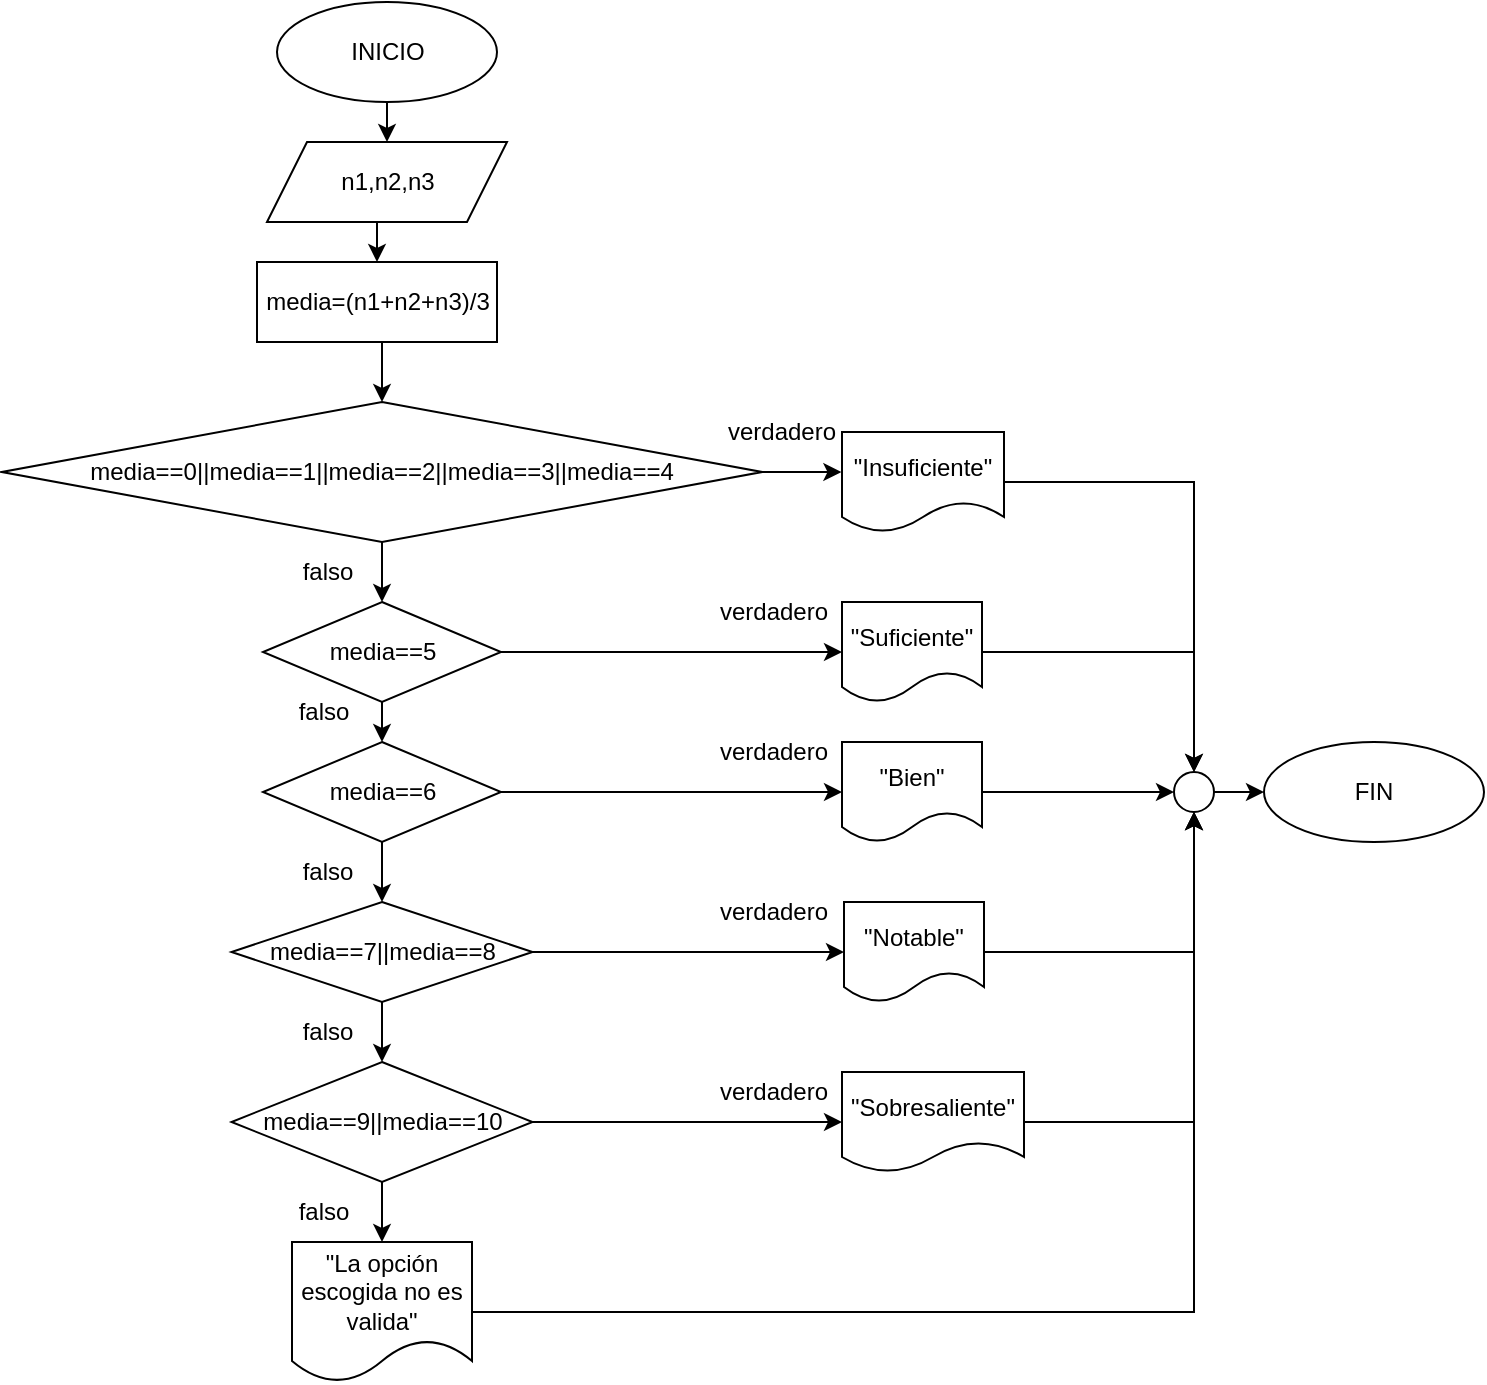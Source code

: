 <mxfile version="21.6.5" type="device">
  <diagram id="C5RBs43oDa-KdzZeNtuy" name="Page-1">
    <mxGraphModel dx="901" dy="527" grid="1" gridSize="10" guides="1" tooltips="1" connect="1" arrows="1" fold="1" page="1" pageScale="1" pageWidth="827" pageHeight="1169" math="0" shadow="0">
      <root>
        <mxCell id="WIyWlLk6GJQsqaUBKTNV-0" />
        <mxCell id="WIyWlLk6GJQsqaUBKTNV-1" parent="WIyWlLk6GJQsqaUBKTNV-0" />
        <mxCell id="dVi34uFo3yBI7F68kZax-49" style="edgeStyle=orthogonalEdgeStyle;rounded=0;orthogonalLoop=1;jettySize=auto;html=1;exitX=0.5;exitY=1;exitDx=0;exitDy=0;entryX=0.5;entryY=0;entryDx=0;entryDy=0;" edge="1" parent="WIyWlLk6GJQsqaUBKTNV-1" source="dVi34uFo3yBI7F68kZax-5" target="dVi34uFo3yBI7F68kZax-7">
          <mxGeometry relative="1" as="geometry" />
        </mxCell>
        <mxCell id="dVi34uFo3yBI7F68kZax-5" value="INICIO" style="ellipse;whiteSpace=wrap;html=1;" vertex="1" parent="WIyWlLk6GJQsqaUBKTNV-1">
          <mxGeometry x="156.5" y="40" width="110" height="50" as="geometry" />
        </mxCell>
        <mxCell id="dVi34uFo3yBI7F68kZax-50" style="edgeStyle=orthogonalEdgeStyle;rounded=0;orthogonalLoop=1;jettySize=auto;html=1;exitX=0.5;exitY=1;exitDx=0;exitDy=0;entryX=0.5;entryY=0;entryDx=0;entryDy=0;" edge="1" parent="WIyWlLk6GJQsqaUBKTNV-1" source="dVi34uFo3yBI7F68kZax-7" target="dVi34uFo3yBI7F68kZax-62">
          <mxGeometry relative="1" as="geometry">
            <mxPoint x="206.5" y="160" as="targetPoint" />
          </mxGeometry>
        </mxCell>
        <mxCell id="dVi34uFo3yBI7F68kZax-7" value="n1,n2,n3" style="shape=parallelogram;perimeter=parallelogramPerimeter;whiteSpace=wrap;html=1;fixedSize=1;" vertex="1" parent="WIyWlLk6GJQsqaUBKTNV-1">
          <mxGeometry x="151.5" y="110" width="120" height="40" as="geometry" />
        </mxCell>
        <mxCell id="dVi34uFo3yBI7F68kZax-109" style="edgeStyle=orthogonalEdgeStyle;rounded=0;orthogonalLoop=1;jettySize=auto;html=1;exitX=0.5;exitY=1;exitDx=0;exitDy=0;entryX=0.5;entryY=0;entryDx=0;entryDy=0;" edge="1" parent="WIyWlLk6GJQsqaUBKTNV-1" source="dVi34uFo3yBI7F68kZax-62" target="dVi34uFo3yBI7F68kZax-108">
          <mxGeometry relative="1" as="geometry" />
        </mxCell>
        <mxCell id="dVi34uFo3yBI7F68kZax-62" value="media=(n1+n2+n3)/3" style="rounded=0;whiteSpace=wrap;html=1;" vertex="1" parent="WIyWlLk6GJQsqaUBKTNV-1">
          <mxGeometry x="146.5" y="170" width="120" height="40" as="geometry" />
        </mxCell>
        <mxCell id="dVi34uFo3yBI7F68kZax-123" style="edgeStyle=orthogonalEdgeStyle;rounded=0;orthogonalLoop=1;jettySize=auto;html=1;exitX=0.5;exitY=1;exitDx=0;exitDy=0;entryX=0.5;entryY=0;entryDx=0;entryDy=0;" edge="1" parent="WIyWlLk6GJQsqaUBKTNV-1" source="dVi34uFo3yBI7F68kZax-108" target="dVi34uFo3yBI7F68kZax-111">
          <mxGeometry relative="1" as="geometry" />
        </mxCell>
        <mxCell id="dVi34uFo3yBI7F68kZax-128" style="edgeStyle=orthogonalEdgeStyle;rounded=0;orthogonalLoop=1;jettySize=auto;html=1;exitX=1;exitY=0.5;exitDx=0;exitDy=0;entryX=-0.004;entryY=0.389;entryDx=0;entryDy=0;entryPerimeter=0;" edge="1" parent="WIyWlLk6GJQsqaUBKTNV-1" source="dVi34uFo3yBI7F68kZax-108" target="dVi34uFo3yBI7F68kZax-110">
          <mxGeometry relative="1" as="geometry" />
        </mxCell>
        <mxCell id="dVi34uFo3yBI7F68kZax-108" value="media==0||media==1||media==2||media==3||media==4" style="rhombus;whiteSpace=wrap;html=1;" vertex="1" parent="WIyWlLk6GJQsqaUBKTNV-1">
          <mxGeometry x="19" y="240" width="380" height="70" as="geometry" />
        </mxCell>
        <mxCell id="dVi34uFo3yBI7F68kZax-133" style="edgeStyle=orthogonalEdgeStyle;rounded=0;orthogonalLoop=1;jettySize=auto;html=1;exitX=1;exitY=0.5;exitDx=0;exitDy=0;entryX=0.5;entryY=0;entryDx=0;entryDy=0;" edge="1" parent="WIyWlLk6GJQsqaUBKTNV-1" source="dVi34uFo3yBI7F68kZax-110" target="dVi34uFo3yBI7F68kZax-122">
          <mxGeometry relative="1" as="geometry" />
        </mxCell>
        <mxCell id="dVi34uFo3yBI7F68kZax-110" value="&quot;Insuficiente&quot;" style="shape=document;whiteSpace=wrap;html=1;boundedLbl=1;" vertex="1" parent="WIyWlLk6GJQsqaUBKTNV-1">
          <mxGeometry x="439" y="255" width="81" height="50" as="geometry" />
        </mxCell>
        <mxCell id="dVi34uFo3yBI7F68kZax-124" style="edgeStyle=orthogonalEdgeStyle;rounded=0;orthogonalLoop=1;jettySize=auto;html=1;exitX=0.5;exitY=1;exitDx=0;exitDy=0;entryX=0.5;entryY=0;entryDx=0;entryDy=0;" edge="1" parent="WIyWlLk6GJQsqaUBKTNV-1" source="dVi34uFo3yBI7F68kZax-111" target="dVi34uFo3yBI7F68kZax-113">
          <mxGeometry relative="1" as="geometry" />
        </mxCell>
        <mxCell id="dVi34uFo3yBI7F68kZax-129" style="edgeStyle=orthogonalEdgeStyle;rounded=0;orthogonalLoop=1;jettySize=auto;html=1;exitX=1;exitY=0.5;exitDx=0;exitDy=0;entryX=0;entryY=0.5;entryDx=0;entryDy=0;" edge="1" parent="WIyWlLk6GJQsqaUBKTNV-1" source="dVi34uFo3yBI7F68kZax-111" target="dVi34uFo3yBI7F68kZax-116">
          <mxGeometry relative="1" as="geometry" />
        </mxCell>
        <mxCell id="dVi34uFo3yBI7F68kZax-111" value="media==5" style="rhombus;whiteSpace=wrap;html=1;" vertex="1" parent="WIyWlLk6GJQsqaUBKTNV-1">
          <mxGeometry x="149.5" y="340" width="119" height="50" as="geometry" />
        </mxCell>
        <mxCell id="dVi34uFo3yBI7F68kZax-112" style="edgeStyle=orthogonalEdgeStyle;rounded=0;orthogonalLoop=1;jettySize=auto;html=1;exitX=0.5;exitY=1;exitDx=0;exitDy=0;" edge="1" parent="WIyWlLk6GJQsqaUBKTNV-1" source="dVi34uFo3yBI7F68kZax-108" target="dVi34uFo3yBI7F68kZax-108">
          <mxGeometry relative="1" as="geometry" />
        </mxCell>
        <mxCell id="dVi34uFo3yBI7F68kZax-125" style="edgeStyle=orthogonalEdgeStyle;rounded=0;orthogonalLoop=1;jettySize=auto;html=1;exitX=0.5;exitY=1;exitDx=0;exitDy=0;entryX=0.5;entryY=0;entryDx=0;entryDy=0;" edge="1" parent="WIyWlLk6GJQsqaUBKTNV-1" source="dVi34uFo3yBI7F68kZax-113" target="dVi34uFo3yBI7F68kZax-114">
          <mxGeometry relative="1" as="geometry" />
        </mxCell>
        <mxCell id="dVi34uFo3yBI7F68kZax-130" style="edgeStyle=orthogonalEdgeStyle;rounded=0;orthogonalLoop=1;jettySize=auto;html=1;exitX=1;exitY=0.5;exitDx=0;exitDy=0;entryX=0;entryY=0.5;entryDx=0;entryDy=0;" edge="1" parent="WIyWlLk6GJQsqaUBKTNV-1" source="dVi34uFo3yBI7F68kZax-113" target="dVi34uFo3yBI7F68kZax-117">
          <mxGeometry relative="1" as="geometry" />
        </mxCell>
        <mxCell id="dVi34uFo3yBI7F68kZax-113" value="media==6" style="rhombus;whiteSpace=wrap;html=1;" vertex="1" parent="WIyWlLk6GJQsqaUBKTNV-1">
          <mxGeometry x="149.5" y="410" width="119" height="50" as="geometry" />
        </mxCell>
        <mxCell id="dVi34uFo3yBI7F68kZax-126" style="edgeStyle=orthogonalEdgeStyle;rounded=0;orthogonalLoop=1;jettySize=auto;html=1;exitX=0.5;exitY=1;exitDx=0;exitDy=0;entryX=0.5;entryY=0;entryDx=0;entryDy=0;" edge="1" parent="WIyWlLk6GJQsqaUBKTNV-1" source="dVi34uFo3yBI7F68kZax-114" target="dVi34uFo3yBI7F68kZax-115">
          <mxGeometry relative="1" as="geometry" />
        </mxCell>
        <mxCell id="dVi34uFo3yBI7F68kZax-131" style="edgeStyle=orthogonalEdgeStyle;rounded=0;orthogonalLoop=1;jettySize=auto;html=1;exitX=1;exitY=0.5;exitDx=0;exitDy=0;entryX=0;entryY=0.5;entryDx=0;entryDy=0;" edge="1" parent="WIyWlLk6GJQsqaUBKTNV-1" source="dVi34uFo3yBI7F68kZax-114" target="dVi34uFo3yBI7F68kZax-118">
          <mxGeometry relative="1" as="geometry" />
        </mxCell>
        <mxCell id="dVi34uFo3yBI7F68kZax-114" value="media==7||media==8" style="rhombus;whiteSpace=wrap;html=1;" vertex="1" parent="WIyWlLk6GJQsqaUBKTNV-1">
          <mxGeometry x="133.75" y="490" width="150.5" height="50" as="geometry" />
        </mxCell>
        <mxCell id="dVi34uFo3yBI7F68kZax-127" style="edgeStyle=orthogonalEdgeStyle;rounded=0;orthogonalLoop=1;jettySize=auto;html=1;exitX=0.5;exitY=1;exitDx=0;exitDy=0;entryX=0.5;entryY=0;entryDx=0;entryDy=0;" edge="1" parent="WIyWlLk6GJQsqaUBKTNV-1" source="dVi34uFo3yBI7F68kZax-115" target="dVi34uFo3yBI7F68kZax-120">
          <mxGeometry relative="1" as="geometry" />
        </mxCell>
        <mxCell id="dVi34uFo3yBI7F68kZax-132" style="edgeStyle=orthogonalEdgeStyle;rounded=0;orthogonalLoop=1;jettySize=auto;html=1;exitX=1;exitY=0.5;exitDx=0;exitDy=0;entryX=0;entryY=0.5;entryDx=0;entryDy=0;" edge="1" parent="WIyWlLk6GJQsqaUBKTNV-1" source="dVi34uFo3yBI7F68kZax-115" target="dVi34uFo3yBI7F68kZax-119">
          <mxGeometry relative="1" as="geometry" />
        </mxCell>
        <mxCell id="dVi34uFo3yBI7F68kZax-115" value="media==9||media==10" style="rhombus;whiteSpace=wrap;html=1;" vertex="1" parent="WIyWlLk6GJQsqaUBKTNV-1">
          <mxGeometry x="133.75" y="570" width="150.5" height="60" as="geometry" />
        </mxCell>
        <mxCell id="dVi34uFo3yBI7F68kZax-135" style="edgeStyle=orthogonalEdgeStyle;rounded=0;orthogonalLoop=1;jettySize=auto;html=1;exitX=1;exitY=0.5;exitDx=0;exitDy=0;entryX=0.5;entryY=0;entryDx=0;entryDy=0;" edge="1" parent="WIyWlLk6GJQsqaUBKTNV-1" source="dVi34uFo3yBI7F68kZax-116" target="dVi34uFo3yBI7F68kZax-122">
          <mxGeometry relative="1" as="geometry" />
        </mxCell>
        <mxCell id="dVi34uFo3yBI7F68kZax-116" value="&quot;Suficiente&quot;" style="shape=document;whiteSpace=wrap;html=1;boundedLbl=1;" vertex="1" parent="WIyWlLk6GJQsqaUBKTNV-1">
          <mxGeometry x="439" y="340" width="70" height="50" as="geometry" />
        </mxCell>
        <mxCell id="dVi34uFo3yBI7F68kZax-136" style="edgeStyle=orthogonalEdgeStyle;rounded=0;orthogonalLoop=1;jettySize=auto;html=1;exitX=1;exitY=0.5;exitDx=0;exitDy=0;entryX=0;entryY=0.5;entryDx=0;entryDy=0;" edge="1" parent="WIyWlLk6GJQsqaUBKTNV-1" source="dVi34uFo3yBI7F68kZax-117" target="dVi34uFo3yBI7F68kZax-122">
          <mxGeometry relative="1" as="geometry" />
        </mxCell>
        <mxCell id="dVi34uFo3yBI7F68kZax-117" value="&quot;Bien&quot;" style="shape=document;whiteSpace=wrap;html=1;boundedLbl=1;" vertex="1" parent="WIyWlLk6GJQsqaUBKTNV-1">
          <mxGeometry x="439" y="410" width="70" height="50" as="geometry" />
        </mxCell>
        <mxCell id="dVi34uFo3yBI7F68kZax-137" style="edgeStyle=orthogonalEdgeStyle;rounded=0;orthogonalLoop=1;jettySize=auto;html=1;exitX=1;exitY=0.5;exitDx=0;exitDy=0;entryX=0.5;entryY=1;entryDx=0;entryDy=0;" edge="1" parent="WIyWlLk6GJQsqaUBKTNV-1" source="dVi34uFo3yBI7F68kZax-118" target="dVi34uFo3yBI7F68kZax-122">
          <mxGeometry relative="1" as="geometry" />
        </mxCell>
        <mxCell id="dVi34uFo3yBI7F68kZax-118" value="&quot;Notable&quot;" style="shape=document;whiteSpace=wrap;html=1;boundedLbl=1;" vertex="1" parent="WIyWlLk6GJQsqaUBKTNV-1">
          <mxGeometry x="440" y="490" width="70" height="50" as="geometry" />
        </mxCell>
        <mxCell id="dVi34uFo3yBI7F68kZax-140" style="edgeStyle=orthogonalEdgeStyle;rounded=0;orthogonalLoop=1;jettySize=auto;html=1;exitX=1;exitY=0.5;exitDx=0;exitDy=0;entryX=0.5;entryY=1;entryDx=0;entryDy=0;" edge="1" parent="WIyWlLk6GJQsqaUBKTNV-1" source="dVi34uFo3yBI7F68kZax-119" target="dVi34uFo3yBI7F68kZax-122">
          <mxGeometry relative="1" as="geometry" />
        </mxCell>
        <mxCell id="dVi34uFo3yBI7F68kZax-119" value="&quot;Sobresaliente&quot;" style="shape=document;whiteSpace=wrap;html=1;boundedLbl=1;" vertex="1" parent="WIyWlLk6GJQsqaUBKTNV-1">
          <mxGeometry x="439" y="575" width="91" height="50" as="geometry" />
        </mxCell>
        <mxCell id="dVi34uFo3yBI7F68kZax-153" style="edgeStyle=orthogonalEdgeStyle;rounded=0;orthogonalLoop=1;jettySize=auto;html=1;exitX=1;exitY=0.5;exitDx=0;exitDy=0;entryX=0.5;entryY=1;entryDx=0;entryDy=0;" edge="1" parent="WIyWlLk6GJQsqaUBKTNV-1" source="dVi34uFo3yBI7F68kZax-120" target="dVi34uFo3yBI7F68kZax-122">
          <mxGeometry relative="1" as="geometry" />
        </mxCell>
        <mxCell id="dVi34uFo3yBI7F68kZax-120" value="&quot;La opción escogida no es valida&quot;" style="shape=document;whiteSpace=wrap;html=1;boundedLbl=1;" vertex="1" parent="WIyWlLk6GJQsqaUBKTNV-1">
          <mxGeometry x="164" y="660" width="90" height="70" as="geometry" />
        </mxCell>
        <mxCell id="dVi34uFo3yBI7F68kZax-121" value="FIN" style="ellipse;whiteSpace=wrap;html=1;" vertex="1" parent="WIyWlLk6GJQsqaUBKTNV-1">
          <mxGeometry x="650" y="410" width="110" height="50" as="geometry" />
        </mxCell>
        <mxCell id="dVi34uFo3yBI7F68kZax-141" style="edgeStyle=orthogonalEdgeStyle;rounded=0;orthogonalLoop=1;jettySize=auto;html=1;exitX=1;exitY=0.5;exitDx=0;exitDy=0;entryX=0;entryY=0.5;entryDx=0;entryDy=0;" edge="1" parent="WIyWlLk6GJQsqaUBKTNV-1" source="dVi34uFo3yBI7F68kZax-122" target="dVi34uFo3yBI7F68kZax-121">
          <mxGeometry relative="1" as="geometry" />
        </mxCell>
        <mxCell id="dVi34uFo3yBI7F68kZax-122" value="" style="ellipse;whiteSpace=wrap;html=1;aspect=fixed;" vertex="1" parent="WIyWlLk6GJQsqaUBKTNV-1">
          <mxGeometry x="605" y="425" width="20" height="20" as="geometry" />
        </mxCell>
        <mxCell id="dVi34uFo3yBI7F68kZax-142" value="verdadero" style="text;html=1;strokeColor=none;fillColor=none;align=center;verticalAlign=middle;whiteSpace=wrap;rounded=0;" vertex="1" parent="WIyWlLk6GJQsqaUBKTNV-1">
          <mxGeometry x="379" y="240" width="60" height="30" as="geometry" />
        </mxCell>
        <mxCell id="dVi34uFo3yBI7F68kZax-143" value="verdadero" style="text;html=1;strokeColor=none;fillColor=none;align=center;verticalAlign=middle;whiteSpace=wrap;rounded=0;" vertex="1" parent="WIyWlLk6GJQsqaUBKTNV-1">
          <mxGeometry x="375" y="330" width="60" height="30" as="geometry" />
        </mxCell>
        <mxCell id="dVi34uFo3yBI7F68kZax-144" value="verdadero" style="text;html=1;strokeColor=none;fillColor=none;align=center;verticalAlign=middle;whiteSpace=wrap;rounded=0;" vertex="1" parent="WIyWlLk6GJQsqaUBKTNV-1">
          <mxGeometry x="375" y="400" width="60" height="30" as="geometry" />
        </mxCell>
        <mxCell id="dVi34uFo3yBI7F68kZax-145" value="verdadero" style="text;html=1;strokeColor=none;fillColor=none;align=center;verticalAlign=middle;whiteSpace=wrap;rounded=0;" vertex="1" parent="WIyWlLk6GJQsqaUBKTNV-1">
          <mxGeometry x="375" y="480" width="60" height="30" as="geometry" />
        </mxCell>
        <mxCell id="dVi34uFo3yBI7F68kZax-146" value="verdadero" style="text;html=1;strokeColor=none;fillColor=none;align=center;verticalAlign=middle;whiteSpace=wrap;rounded=0;" vertex="1" parent="WIyWlLk6GJQsqaUBKTNV-1">
          <mxGeometry x="375" y="570" width="60" height="30" as="geometry" />
        </mxCell>
        <mxCell id="dVi34uFo3yBI7F68kZax-147" value="falso" style="text;html=1;strokeColor=none;fillColor=none;align=center;verticalAlign=middle;whiteSpace=wrap;rounded=0;" vertex="1" parent="WIyWlLk6GJQsqaUBKTNV-1">
          <mxGeometry x="149.5" y="380" width="60" height="30" as="geometry" />
        </mxCell>
        <mxCell id="dVi34uFo3yBI7F68kZax-149" value="falso" style="text;html=1;strokeColor=none;fillColor=none;align=center;verticalAlign=middle;whiteSpace=wrap;rounded=0;" vertex="1" parent="WIyWlLk6GJQsqaUBKTNV-1">
          <mxGeometry x="151.5" y="310" width="60" height="30" as="geometry" />
        </mxCell>
        <mxCell id="dVi34uFo3yBI7F68kZax-150" value="falso" style="text;html=1;strokeColor=none;fillColor=none;align=center;verticalAlign=middle;whiteSpace=wrap;rounded=0;" vertex="1" parent="WIyWlLk6GJQsqaUBKTNV-1">
          <mxGeometry x="151.5" y="460" width="60" height="30" as="geometry" />
        </mxCell>
        <mxCell id="dVi34uFo3yBI7F68kZax-151" value="falso" style="text;html=1;strokeColor=none;fillColor=none;align=center;verticalAlign=middle;whiteSpace=wrap;rounded=0;" vertex="1" parent="WIyWlLk6GJQsqaUBKTNV-1">
          <mxGeometry x="151.5" y="540" width="60" height="30" as="geometry" />
        </mxCell>
        <mxCell id="dVi34uFo3yBI7F68kZax-152" value="falso" style="text;html=1;strokeColor=none;fillColor=none;align=center;verticalAlign=middle;whiteSpace=wrap;rounded=0;" vertex="1" parent="WIyWlLk6GJQsqaUBKTNV-1">
          <mxGeometry x="149.5" y="630" width="60" height="30" as="geometry" />
        </mxCell>
      </root>
    </mxGraphModel>
  </diagram>
</mxfile>
